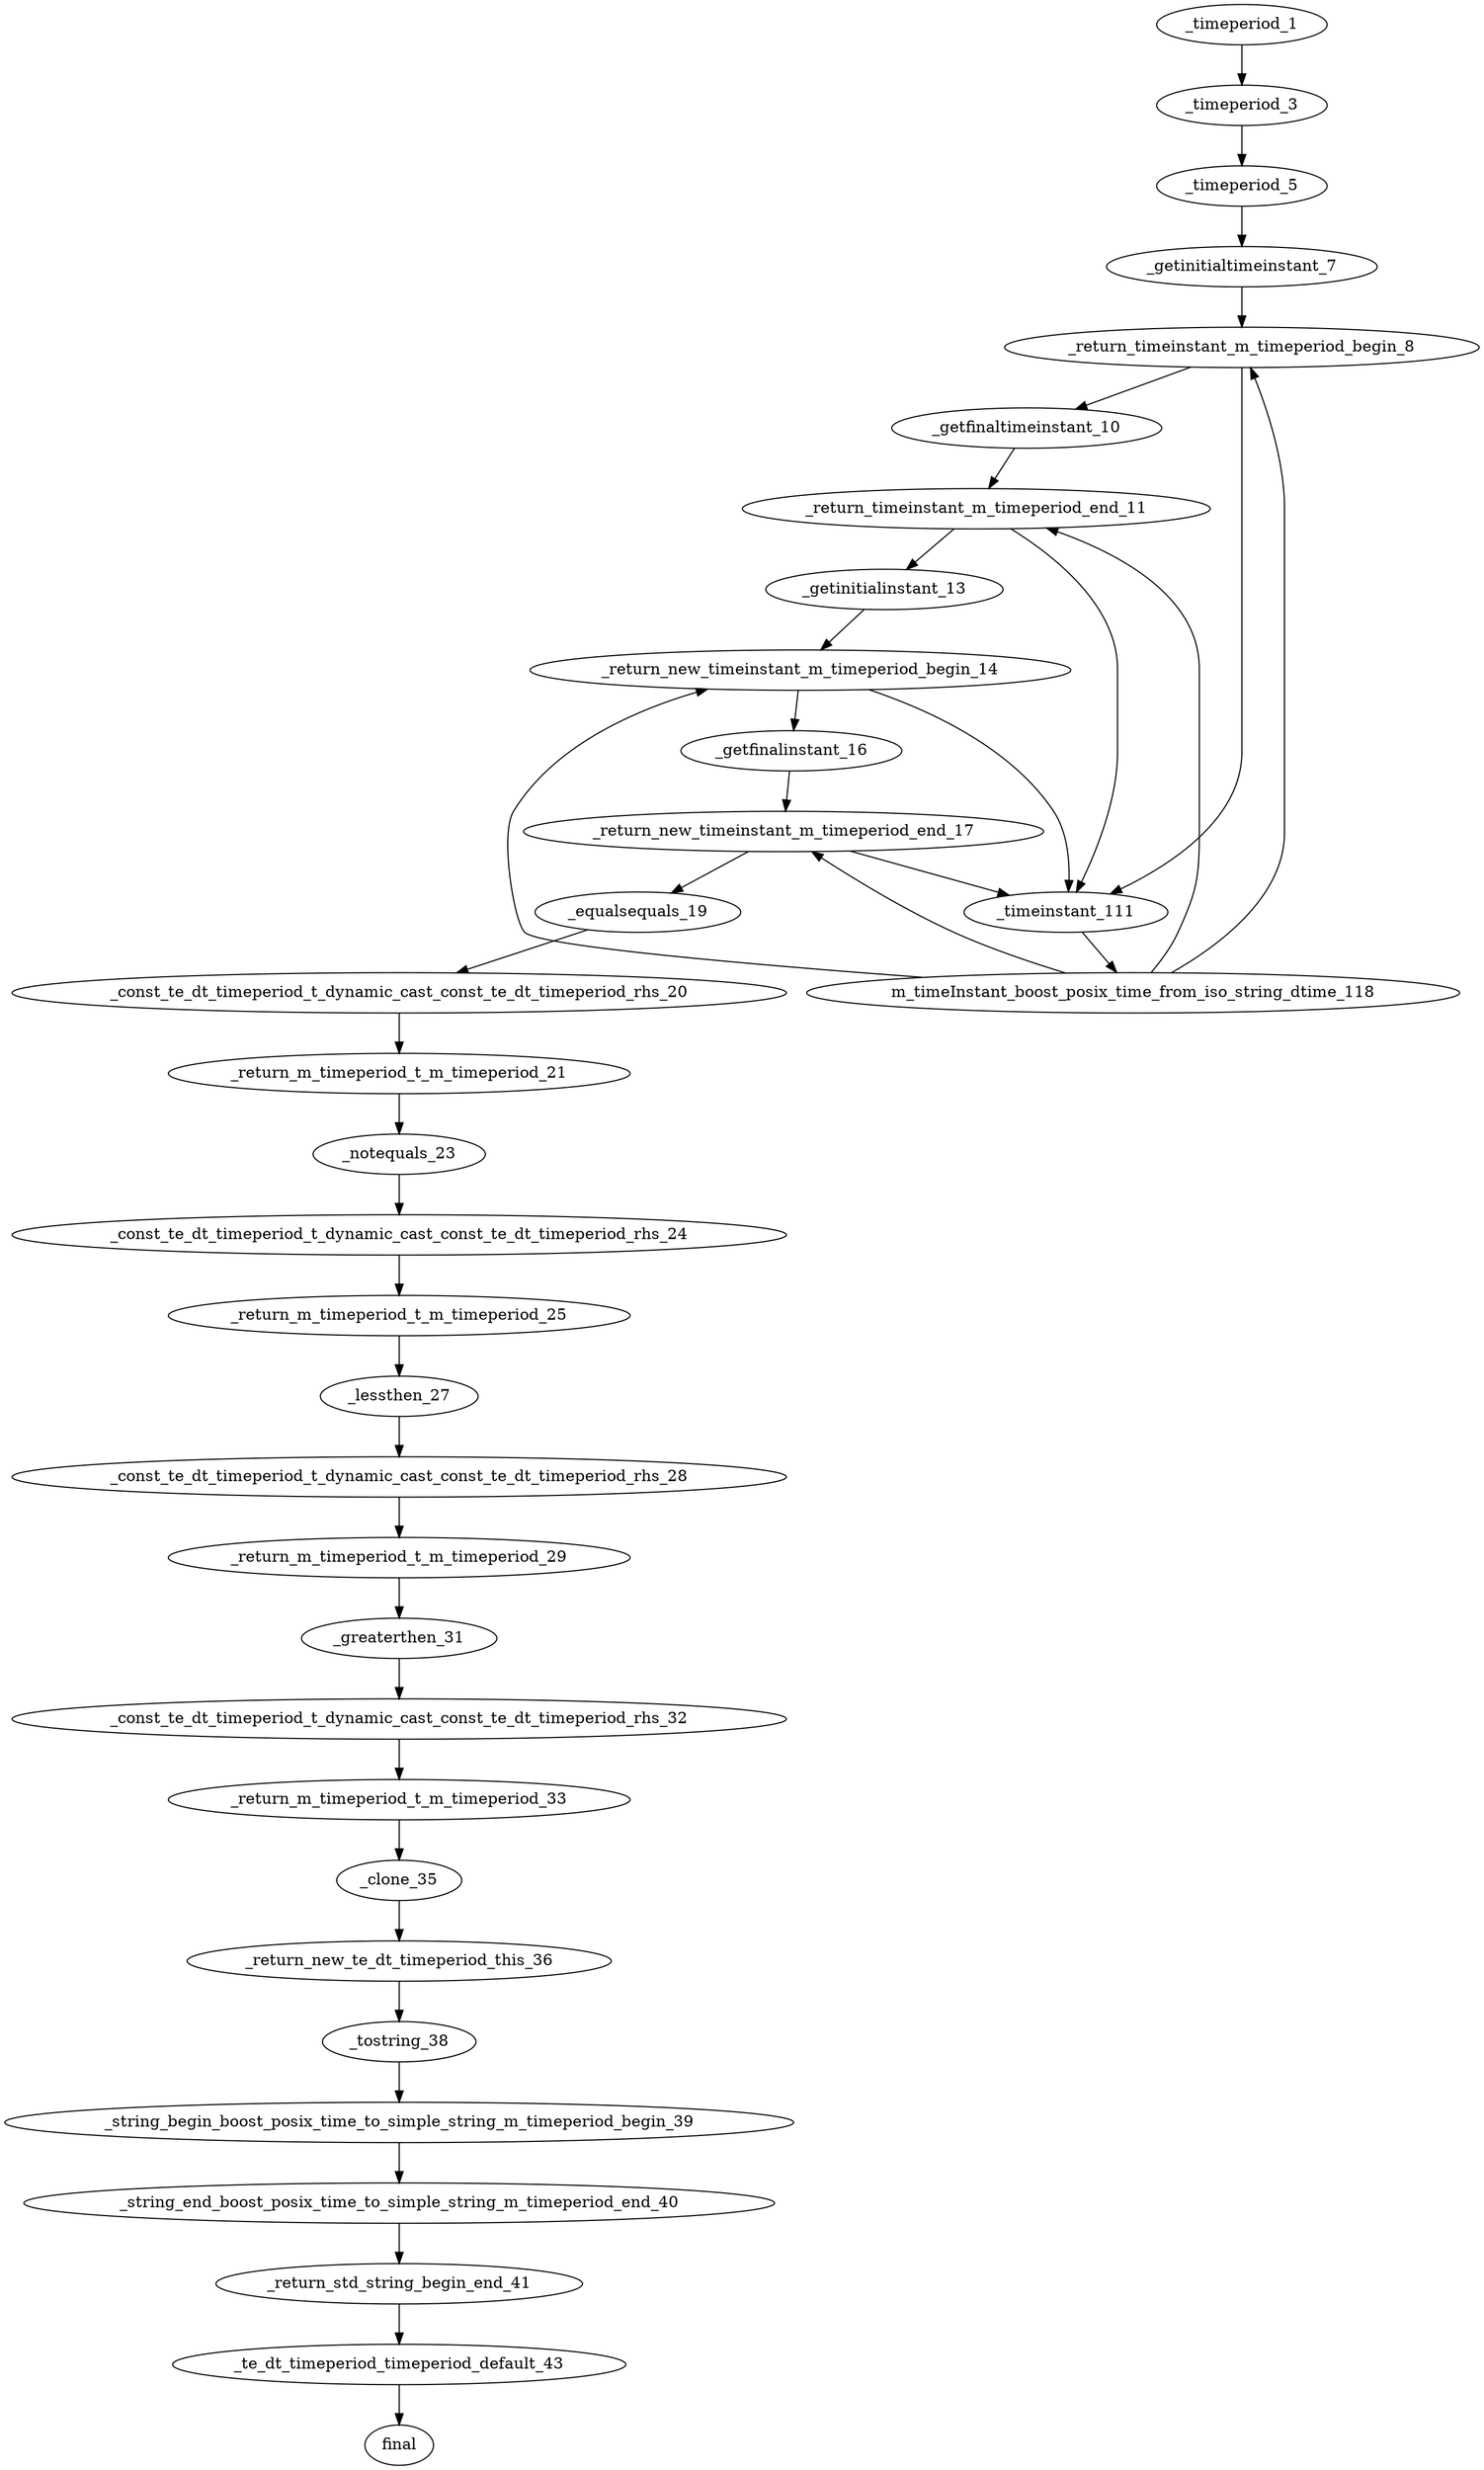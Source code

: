 strict digraph G {
_timeperiod_1;
_timeperiod_3;
_timeperiod_5;
_getinitialtimeinstant_7;
_return_timeinstant_m_timeperiod_begin_8;
_getfinaltimeinstant_10;
_return_timeinstant_m_timeperiod_end_11;
_getinitialinstant_13;
_return_new_timeinstant_m_timeperiod_begin_14;
_getfinalinstant_16;
_return_new_timeinstant_m_timeperiod_end_17;
_equalsequals_19;
_const_te_dt_timeperiod_t_dynamic_cast_const_te_dt_timeperiod_rhs_20;
_return_m_timeperiod_t_m_timeperiod_21;
_notequals_23;
_const_te_dt_timeperiod_t_dynamic_cast_const_te_dt_timeperiod_rhs_24;
_return_m_timeperiod_t_m_timeperiod_25;
_lessthen_27;
_const_te_dt_timeperiod_t_dynamic_cast_const_te_dt_timeperiod_rhs_28;
_return_m_timeperiod_t_m_timeperiod_29;
_greaterthen_31;
_const_te_dt_timeperiod_t_dynamic_cast_const_te_dt_timeperiod_rhs_32;
_return_m_timeperiod_t_m_timeperiod_33;
_clone_35;
_return_new_te_dt_timeperiod_this_36;
_tostring_38;
_string_begin_boost_posix_time_to_simple_string_m_timeperiod_begin_39;
_string_end_boost_posix_time_to_simple_string_m_timeperiod_end_40;
_return_std_string_begin_end_41;
_te_dt_timeperiod_timeperiod_default_43;
_timeinstant_111;
m_timeInstant_boost_posix_time_from_iso_string_dtime_118;
final;
_timeperiod_1->_timeperiod_3;
_timeperiod_3->_timeperiod_5
_timeperiod_5->_getinitialtimeinstant_7;
_getinitialtimeinstant_7->_return_timeinstant_m_timeperiod_begin_8;
_return_timeinstant_m_timeperiod_begin_8->_getfinaltimeinstant_10;
_getfinaltimeinstant_10->_return_timeinstant_m_timeperiod_end_11;
_return_timeinstant_m_timeperiod_end_11->_getinitialinstant_13;
_getinitialinstant_13->_return_new_timeinstant_m_timeperiod_begin_14;
_return_new_timeinstant_m_timeperiod_begin_14->_getfinalinstant_16;
_getfinalinstant_16->_return_new_timeinstant_m_timeperiod_end_17;
_return_new_timeinstant_m_timeperiod_end_17->_equalsequals_19;
_equalsequals_19->_const_te_dt_timeperiod_t_dynamic_cast_const_te_dt_timeperiod_rhs_20;
_const_te_dt_timeperiod_t_dynamic_cast_const_te_dt_timeperiod_rhs_20->_return_m_timeperiod_t_m_timeperiod_21;
_return_m_timeperiod_t_m_timeperiod_21->_notequals_23;
_notequals_23->_const_te_dt_timeperiod_t_dynamic_cast_const_te_dt_timeperiod_rhs_24;
_const_te_dt_timeperiod_t_dynamic_cast_const_te_dt_timeperiod_rhs_24->_return_m_timeperiod_t_m_timeperiod_25;
_return_m_timeperiod_t_m_timeperiod_25->_lessthen_27;
_lessthen_27->_const_te_dt_timeperiod_t_dynamic_cast_const_te_dt_timeperiod_rhs_28;
_const_te_dt_timeperiod_t_dynamic_cast_const_te_dt_timeperiod_rhs_28->_return_m_timeperiod_t_m_timeperiod_29;
_return_m_timeperiod_t_m_timeperiod_29->_greaterthen_31;
_greaterthen_31->_const_te_dt_timeperiod_t_dynamic_cast_const_te_dt_timeperiod_rhs_32;
_const_te_dt_timeperiod_t_dynamic_cast_const_te_dt_timeperiod_rhs_32->_return_m_timeperiod_t_m_timeperiod_33;
_return_m_timeperiod_t_m_timeperiod_33->_clone_35;
_clone_35->_return_new_te_dt_timeperiod_this_36;
_return_new_te_dt_timeperiod_this_36->_tostring_38;
_tostring_38->_string_begin_boost_posix_time_to_simple_string_m_timeperiod_begin_39;
_string_begin_boost_posix_time_to_simple_string_m_timeperiod_begin_39->_string_end_boost_posix_time_to_simple_string_m_timeperiod_end_40;
_string_end_boost_posix_time_to_simple_string_m_timeperiod_end_40->_return_std_string_begin_end_41;
_return_std_string_begin_end_41->_te_dt_timeperiod_timeperiod_default_43;
_te_dt_timeperiod_timeperiod_default_43->final;
_timeinstant_111->m_timeInstant_boost_posix_time_from_iso_string_dtime_118;
_return_timeinstant_m_timeperiod_begin_8->_timeinstant_111;
_return_timeinstant_m_timeperiod_end_11->_timeinstant_111;
_return_new_timeinstant_m_timeperiod_begin_14->_timeinstant_111;
_return_new_timeinstant_m_timeperiod_end_17->_timeinstant_111;
m_timeInstant_boost_posix_time_from_iso_string_dtime_118->_return_timeinstant_m_timeperiod_begin_8;
m_timeInstant_boost_posix_time_from_iso_string_dtime_118->_return_timeinstant_m_timeperiod_end_11;
m_timeInstant_boost_posix_time_from_iso_string_dtime_118->_return_new_timeinstant_m_timeperiod_begin_14;
m_timeInstant_boost_posix_time_from_iso_string_dtime_118->_return_new_timeinstant_m_timeperiod_end_17;
}
